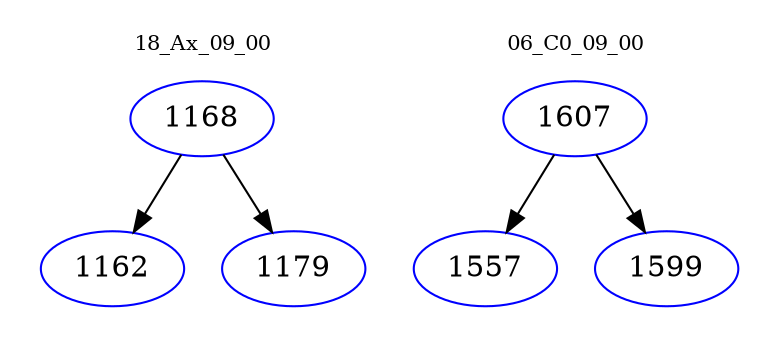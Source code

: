 digraph{
subgraph cluster_0 {
color = white
label = "18_Ax_09_00";
fontsize=10;
T0_1168 [label="1168", color="blue"]
T0_1168 -> T0_1162 [color="black"]
T0_1162 [label="1162", color="blue"]
T0_1168 -> T0_1179 [color="black"]
T0_1179 [label="1179", color="blue"]
}
subgraph cluster_1 {
color = white
label = "06_C0_09_00";
fontsize=10;
T1_1607 [label="1607", color="blue"]
T1_1607 -> T1_1557 [color="black"]
T1_1557 [label="1557", color="blue"]
T1_1607 -> T1_1599 [color="black"]
T1_1599 [label="1599", color="blue"]
}
}
